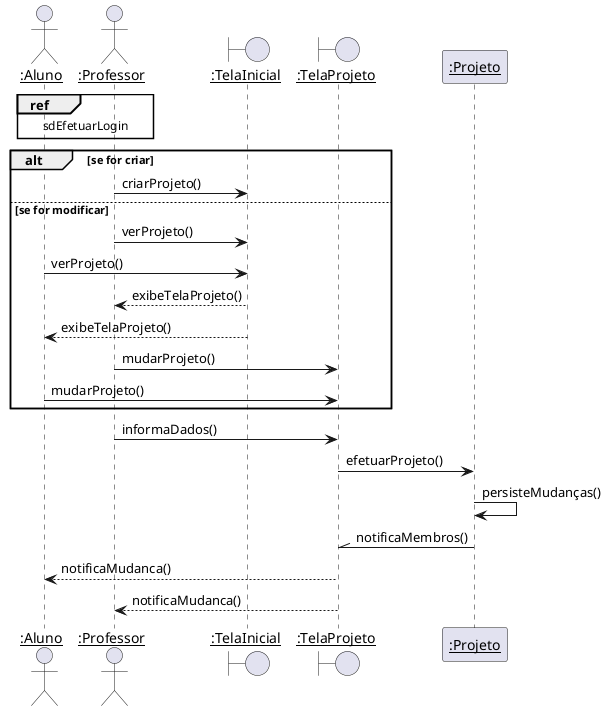 @startuml
skinparam sequenceParticipant underline

actor ":Aluno" as Aluno
actor ":Professor" as Professor
boundary ":TelaInicial" as TelaInicial
boundary ":TelaProjeto" as TelaProjeto
participant ":Projeto" as Projeto

ref over Aluno, Professor : sdEfetuarLogin

alt se for criar
    Professor -> TelaInicial : criarProjeto()
else se for modificar
    Professor -> TelaInicial : verProjeto()
    Aluno -> TelaInicial : verProjeto()
    TelaInicial --> Professor : exibeTelaProjeto()
    TelaInicial --> Aluno : exibeTelaProjeto()
    Professor -> TelaProjeto : mudarProjeto()
    Aluno -> TelaProjeto : mudarProjeto()
end
Professor -> TelaProjeto : informaDados()
TelaProjeto -> Projeto : efetuarProjeto()
Projeto -> Projeto : persisteMudanças()
Projeto -\\ TelaProjeto : notificaMembros()
TelaProjeto --> Aluno : notificaMudanca()
TelaProjeto --> Professor : notificaMudanca()
@enduml
